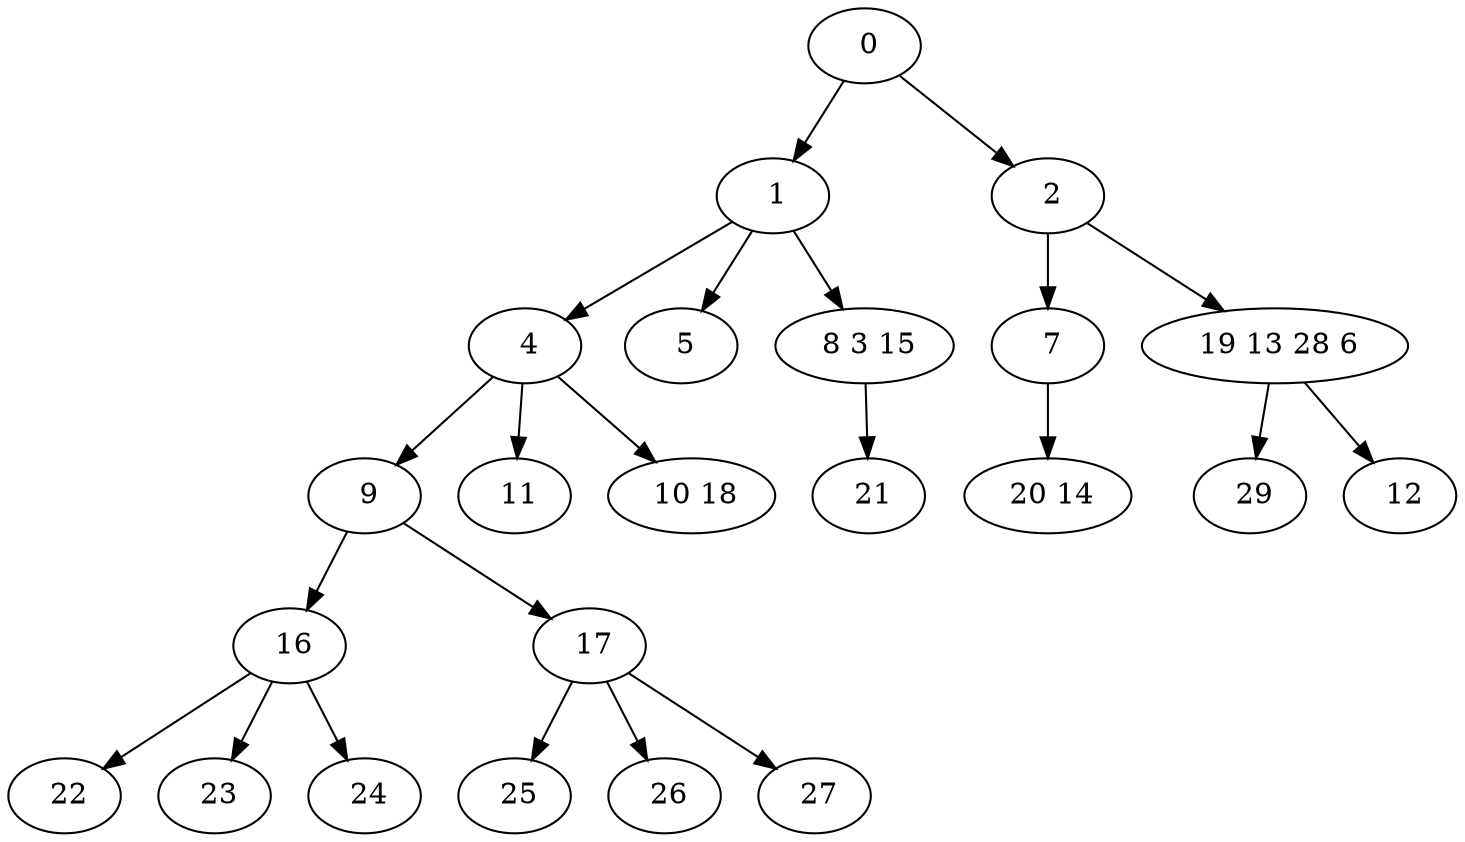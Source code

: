 digraph mytree {
" 0" -> " 1";
" 0" -> " 2";
" 1" -> " 4";
" 1" -> " 5";
" 1" -> " 8 3 15";
" 2" -> " 7";
" 2" -> " 19 13 28 6";
" 4" -> " 9";
" 4" -> " 11";
" 4" -> " 10 18";
" 5";
" 8 3 15" -> " 21";
" 7" -> " 20 14";
" 9" -> " 16";
" 9" -> " 17";
" 11";
" 19 13 28 6" -> " 29";
" 19 13 28 6" -> " 12";
" 20 14";
" 16" -> " 22";
" 16" -> " 23";
" 16" -> " 24";
" 22";
" 23";
" 24";
" 17" -> " 25";
" 17" -> " 26";
" 17" -> " 27";
" 25";
" 26";
" 27";
" 29";
" 21";
" 12";
" 10 18";
}
